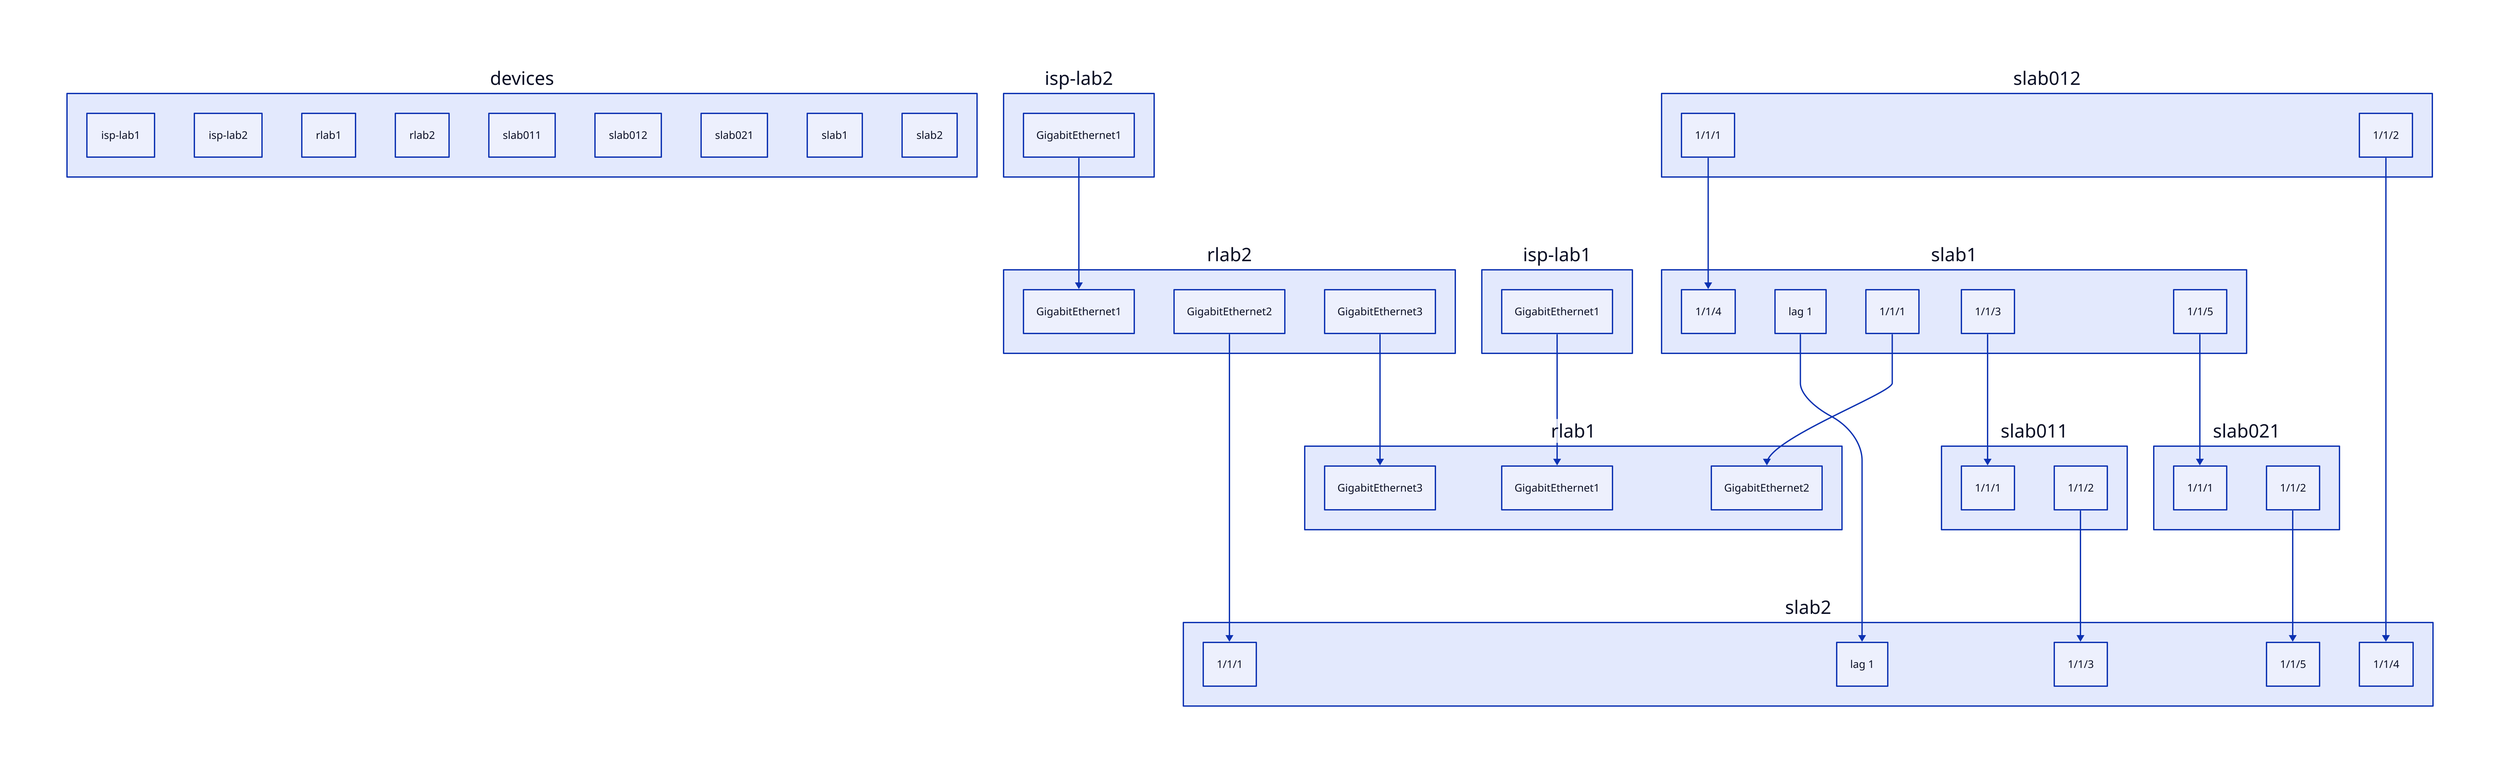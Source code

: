# GNS3 Lab Network
# Location: Lab Environment
# Description: Auto-generated from device configurations
# Device Count: 9 devices

# Device List - Individual device configurations are in separate .d2 files
devices: {
  isp-lab1
  isp-lab2
  rlab1
  rlab2
  slab011
  slab012
  slab021
  slab1
  slab2
}

# Connection Topology - All site connections defined here
# This prevents duplicate connections across device files

slab012.1/1/1 -> slab1.1/1/4
slab012.1/1/2 -> slab2.1/1/4
slab1.lag 1 -> slab2.lag 1
slab1.1/1/1 -> rlab1.GigabitEthernet2
slab1.1/1/3 -> slab011.1/1/1
slab1.1/1/5 -> slab021.1/1/1
slab011.1/1/2 -> slab2.1/1/3
isp-lab2.GigabitEthernet1 -> rlab2.GigabitEthernet1
rlab2.GigabitEthernet2 -> slab2.1/1/1
rlab2.GigabitEthernet3 -> rlab1.GigabitEthernet3
isp-lab1.GigabitEthernet1 -> rlab1.GigabitEthernet1
slab021.1/1/2 -> slab2.1/1/5